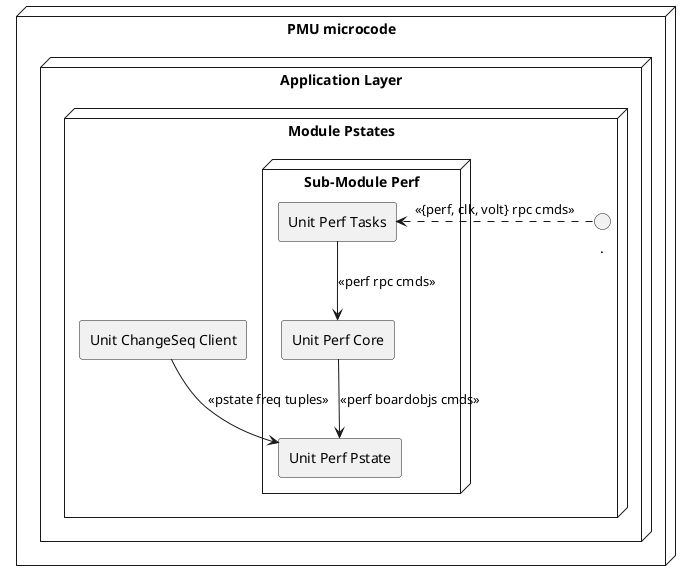 @startuml{PerfStaticDesign.png} "Perf Static Design"
  node "PMU microcode" {
    node "Application Layer" {
      node "Module Pstates" {
        rectangle  "Unit ChangeSeq Client"    as changeseq_client
        node "Sub-Module Perf" {
          rectangle "Unit Perf Core"           as perfcore_unit
          rectangle "Unit Perf Tasks"          as perftasks_unit
          rectangle "Unit Perf Pstate"         as perfpstate_unit
        }
        ..> perftasks_unit: <<{perf, clk, volt} rpc cmds>>
        perftasks_unit   -->  perfcore_unit:   <<perf rpc cmds>>
        perfcore_unit    -->  perfpstate_unit: <<perf boardobjs cmds>>
        changeseq_client -->  perfpstate_unit: <<pstate freq tuples>>
      }
    }
  }
@enduml